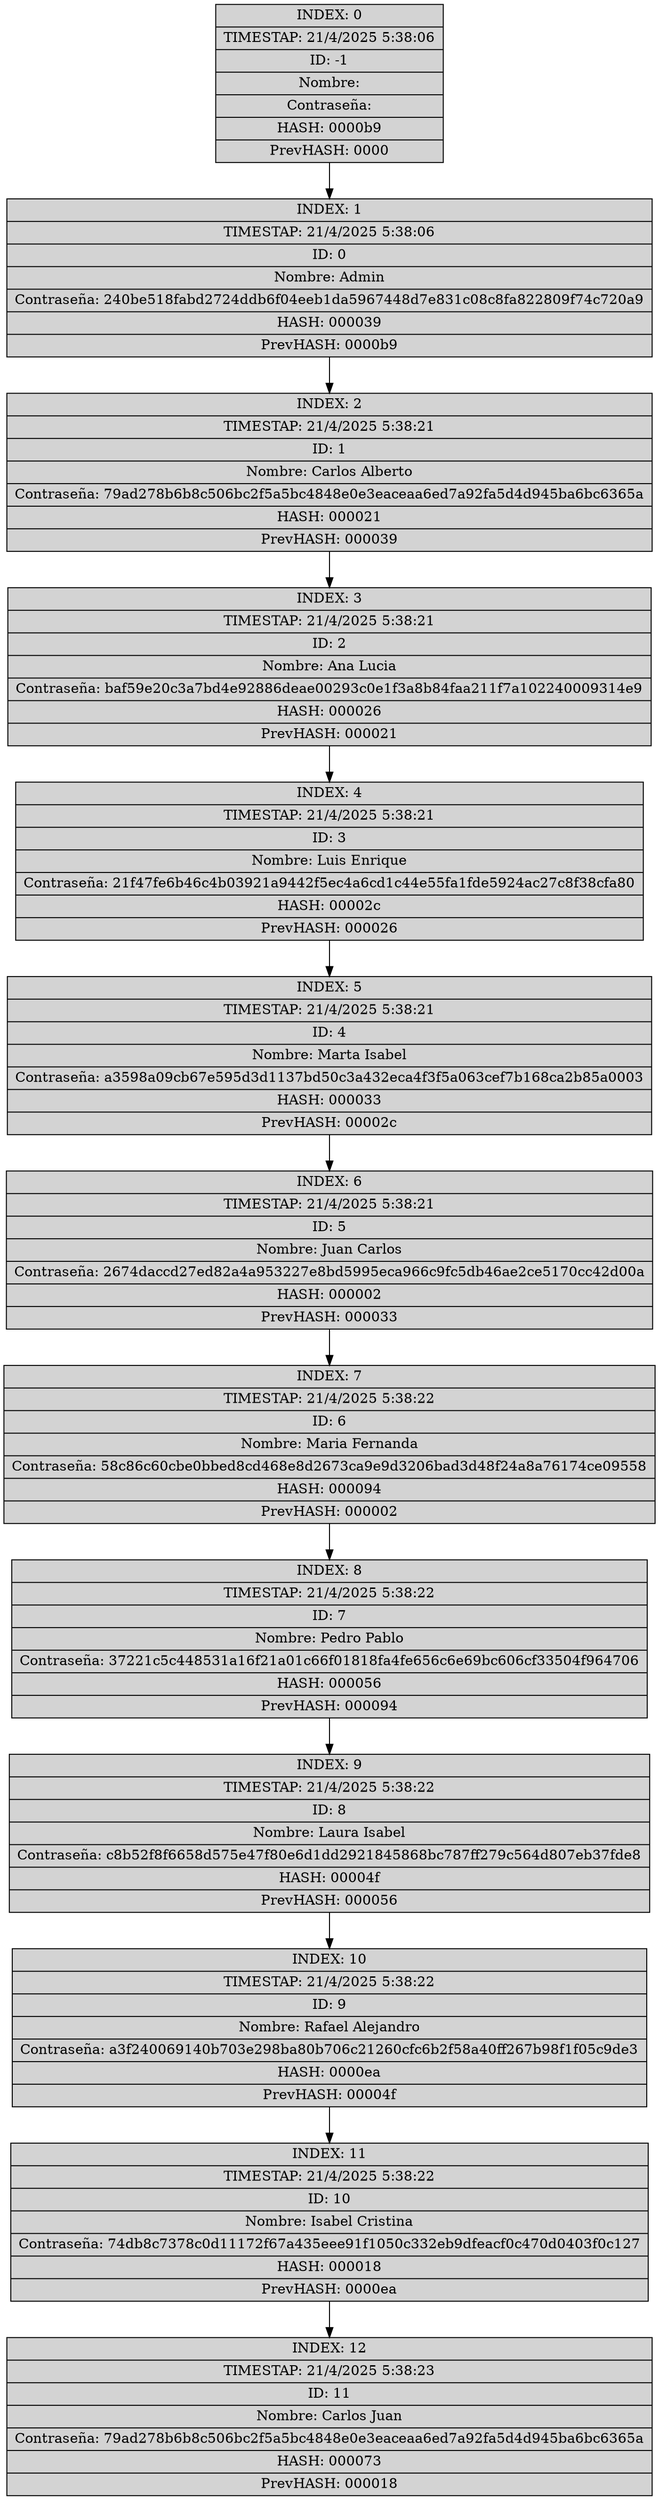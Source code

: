 digraph {
	node[shape=record, style=filled];
	Block0 [label="{ INDEX: 12 | TIMESTAP: 21/4/2025 5:38:23 | ID: 11 | Nombre: Carlos Juan | Contraseña: 79ad278b6b8c506bc2f5a5bc4848e0e3eaceaa6ed7a92fa5d4d945ba6bc6365a | HASH: 000073 | PrevHASH: 000018 }"]
;	Block1 [label="{ INDEX: 11 | TIMESTAP: 21/4/2025 5:38:22 | ID: 10 | Nombre: Isabel Cristina | Contraseña: 74db8c7378c0d11172f67a435eee91f1050c332eb9dfeacf0c470d0403f0c127 | HASH: 000018 | PrevHASH: 0000ea }"]
;	Block1 -> Block0;
	Block2 [label="{ INDEX: 10 | TIMESTAP: 21/4/2025 5:38:22 | ID: 9 | Nombre: Rafael Alejandro | Contraseña: a3f240069140b703e298ba80b706c21260cfc6b2f58a40ff267b98f1f05c9de3 | HASH: 0000ea | PrevHASH: 00004f }"]
;	Block2 -> Block1;
	Block3 [label="{ INDEX: 9 | TIMESTAP: 21/4/2025 5:38:22 | ID: 8 | Nombre: Laura Isabel | Contraseña: c8b52f8f6658d575e47f80e6d1dd2921845868bc787ff279c564d807eb37fde8 | HASH: 00004f | PrevHASH: 000056 }"]
;	Block3 -> Block2;
	Block4 [label="{ INDEX: 8 | TIMESTAP: 21/4/2025 5:38:22 | ID: 7 | Nombre: Pedro Pablo | Contraseña: 37221c5c448531a16f21a01c66f01818fa4fe656c6e69bc606cf33504f964706 | HASH: 000056 | PrevHASH: 000094 }"]
;	Block4 -> Block3;
	Block5 [label="{ INDEX: 7 | TIMESTAP: 21/4/2025 5:38:22 | ID: 6 | Nombre: Maria Fernanda | Contraseña: 58c86c60cbe0bbed8cd468e8d2673ca9e9d3206bad3d48f24a8a76174ce09558 | HASH: 000094 | PrevHASH: 000002 }"]
;	Block5 -> Block4;
	Block6 [label="{ INDEX: 6 | TIMESTAP: 21/4/2025 5:38:21 | ID: 5 | Nombre: Juan Carlos | Contraseña: 2674daccd27ed82a4a953227e8bd5995eca966c9fc5db46ae2ce5170cc42d00a | HASH: 000002 | PrevHASH: 000033 }"]
;	Block6 -> Block5;
	Block7 [label="{ INDEX: 5 | TIMESTAP: 21/4/2025 5:38:21 | ID: 4 | Nombre: Marta Isabel | Contraseña: a3598a09cb67e595d3d1137bd50c3a432eca4f3f5a063cef7b168ca2b85a0003 | HASH: 000033 | PrevHASH: 00002c }"]
;	Block7 -> Block6;
	Block8 [label="{ INDEX: 4 | TIMESTAP: 21/4/2025 5:38:21 | ID: 3 | Nombre: Luis Enrique | Contraseña: 21f47fe6b46c4b03921a9442f5ec4a6cd1c44e55fa1fde5924ac27c8f38cfa80 | HASH: 00002c | PrevHASH: 000026 }"]
;	Block8 -> Block7;
	Block9 [label="{ INDEX: 3 | TIMESTAP: 21/4/2025 5:38:21 | ID: 2 | Nombre: Ana Lucia | Contraseña: baf59e20c3a7bd4e92886deae00293c0e1f3a8b84faa211f7a102240009314e9 | HASH: 000026 | PrevHASH: 000021 }"]
;	Block9 -> Block8;
	Block10 [label="{ INDEX: 2 | TIMESTAP: 21/4/2025 5:38:21 | ID: 1 | Nombre: Carlos Alberto | Contraseña: 79ad278b6b8c506bc2f5a5bc4848e0e3eaceaa6ed7a92fa5d4d945ba6bc6365a | HASH: 000021 | PrevHASH: 000039 }"]
;	Block10 -> Block9;
	Block11 [label="{ INDEX: 1 | TIMESTAP: 21/4/2025 5:38:06 | ID: 0 | Nombre: Admin | Contraseña: 240be518fabd2724ddb6f04eeb1da5967448d7e831c08c8fa822809f74c720a9 | HASH: 000039 | PrevHASH: 0000b9 }"]
;	Block11 -> Block10;
	Block12 [label="{ INDEX: 0 | TIMESTAP: 21/4/2025 5:38:06 | ID: -1 | Nombre:  | Contraseña:  | HASH: 0000b9 | PrevHASH: 0000 }"]
;	Block12 -> Block11;
}
